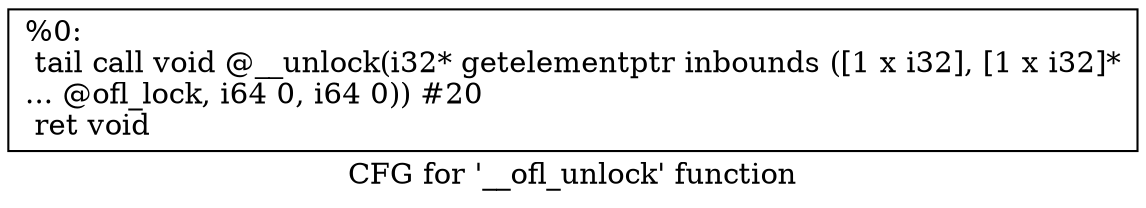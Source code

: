 digraph "CFG for '__ofl_unlock' function" {
	label="CFG for '__ofl_unlock' function";

	Node0x226c570 [shape=record,label="{%0:\l  tail call void @__unlock(i32* getelementptr inbounds ([1 x i32], [1 x i32]*\l... @ofl_lock, i64 0, i64 0)) #20\l  ret void\l}"];
}
